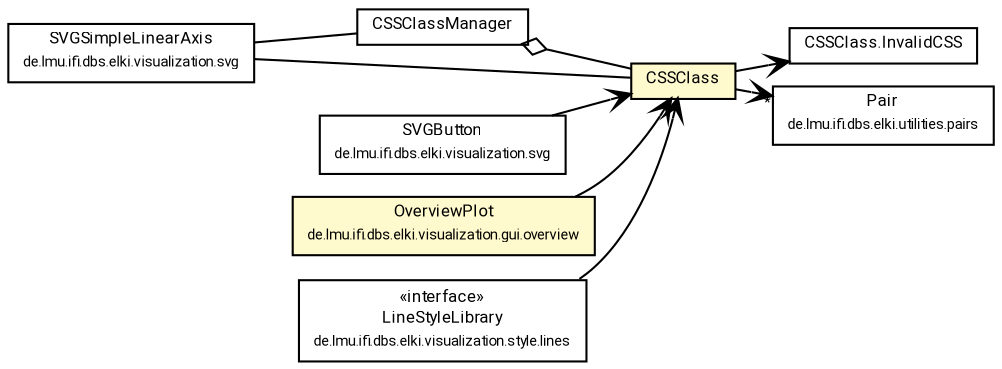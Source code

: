 #!/usr/local/bin/dot
#
# Class diagram 
# Generated by UMLGraph version R5_7_2-60-g0e99a6 (http://www.spinellis.gr/umlgraph/)
#

digraph G {
	graph [fontnames="svg"]
	edge [fontname="Roboto",fontsize=7,labelfontname="Roboto",labelfontsize=7,color="black"];
	node [fontname="Roboto",fontcolor="black",fontsize=8,shape=plaintext,margin=0,width=0,height=0];
	nodesep=0.15;
	ranksep=0.25;
	rankdir=LR;
	// de.lmu.ifi.dbs.elki.visualization.css.CSSClassManager
	c2202487 [label=<<table title="de.lmu.ifi.dbs.elki.visualization.css.CSSClassManager" border="0" cellborder="1" cellspacing="0" cellpadding="2" href="CSSClassManager.html" target="_parent">
		<tr><td><table border="0" cellspacing="0" cellpadding="1">
		<tr><td align="center" balign="center"> <font face="Roboto">CSSClassManager</font> </td></tr>
		</table></td></tr>
		</table>>, URL="CSSClassManager.html"];
	// de.lmu.ifi.dbs.elki.visualization.css.CSSClass
	c2202489 [label=<<table title="de.lmu.ifi.dbs.elki.visualization.css.CSSClass" border="0" cellborder="1" cellspacing="0" cellpadding="2" bgcolor="lemonChiffon" href="CSSClass.html" target="_parent">
		<tr><td><table border="0" cellspacing="0" cellpadding="1">
		<tr><td align="center" balign="center"> <font face="Roboto">CSSClass</font> </td></tr>
		</table></td></tr>
		</table>>, URL="CSSClass.html"];
	// de.lmu.ifi.dbs.elki.visualization.css.CSSClass.InvalidCSS
	c2202490 [label=<<table title="de.lmu.ifi.dbs.elki.visualization.css.CSSClass.InvalidCSS" border="0" cellborder="1" cellspacing="0" cellpadding="2" href="CSSClass.InvalidCSS.html" target="_parent">
		<tr><td><table border="0" cellspacing="0" cellpadding="1">
		<tr><td align="center" balign="center"> <font face="Roboto">CSSClass.InvalidCSS</font> </td></tr>
		</table></td></tr>
		</table>>, URL="CSSClass.InvalidCSS.html"];
	// de.lmu.ifi.dbs.elki.visualization.svg.SVGSimpleLinearAxis
	c2202510 [label=<<table title="de.lmu.ifi.dbs.elki.visualization.svg.SVGSimpleLinearAxis" border="0" cellborder="1" cellspacing="0" cellpadding="2" href="../svg/SVGSimpleLinearAxis.html" target="_parent">
		<tr><td><table border="0" cellspacing="0" cellpadding="1">
		<tr><td align="center" balign="center"> <font face="Roboto">SVGSimpleLinearAxis</font> </td></tr>
		<tr><td align="center" balign="center"> <font face="Roboto" point-size="7.0">de.lmu.ifi.dbs.elki.visualization.svg</font> </td></tr>
		</table></td></tr>
		</table>>, URL="../svg/SVGSimpleLinearAxis.html"];
	// de.lmu.ifi.dbs.elki.visualization.svg.SVGButton
	c2202516 [label=<<table title="de.lmu.ifi.dbs.elki.visualization.svg.SVGButton" border="0" cellborder="1" cellspacing="0" cellpadding="2" href="../svg/SVGButton.html" target="_parent">
		<tr><td><table border="0" cellspacing="0" cellpadding="1">
		<tr><td align="center" balign="center"> <font face="Roboto">SVGButton</font> </td></tr>
		<tr><td align="center" balign="center"> <font face="Roboto" point-size="7.0">de.lmu.ifi.dbs.elki.visualization.svg</font> </td></tr>
		</table></td></tr>
		</table>>, URL="../svg/SVGButton.html"];
	// de.lmu.ifi.dbs.elki.visualization.gui.overview.OverviewPlot
	c2202535 [label=<<table title="de.lmu.ifi.dbs.elki.visualization.gui.overview.OverviewPlot" border="0" cellborder="1" cellspacing="0" cellpadding="2" bgcolor="LemonChiffon" href="../gui/overview/OverviewPlot.html" target="_parent">
		<tr><td><table border="0" cellspacing="0" cellpadding="1">
		<tr><td align="center" balign="center"> <font face="Roboto">OverviewPlot</font> </td></tr>
		<tr><td align="center" balign="center"> <font face="Roboto" point-size="7.0">de.lmu.ifi.dbs.elki.visualization.gui.overview</font> </td></tr>
		</table></td></tr>
		</table>>, URL="../gui/overview/OverviewPlot.html"];
	// de.lmu.ifi.dbs.elki.visualization.style.lines.LineStyleLibrary
	c2202570 [label=<<table title="de.lmu.ifi.dbs.elki.visualization.style.lines.LineStyleLibrary" border="0" cellborder="1" cellspacing="0" cellpadding="2" href="../style/lines/LineStyleLibrary.html" target="_parent">
		<tr><td><table border="0" cellspacing="0" cellpadding="1">
		<tr><td align="center" balign="center"> &#171;interface&#187; </td></tr>
		<tr><td align="center" balign="center"> <font face="Roboto">LineStyleLibrary</font> </td></tr>
		<tr><td align="center" balign="center"> <font face="Roboto" point-size="7.0">de.lmu.ifi.dbs.elki.visualization.style.lines</font> </td></tr>
		</table></td></tr>
		</table>>, URL="../style/lines/LineStyleLibrary.html"];
	// de.lmu.ifi.dbs.elki.utilities.pairs.Pair<FIRST, SECOND>
	c2204266 [label=<<table title="de.lmu.ifi.dbs.elki.utilities.pairs.Pair" border="0" cellborder="1" cellspacing="0" cellpadding="2" href="../../utilities/pairs/Pair.html" target="_parent">
		<tr><td><table border="0" cellspacing="0" cellpadding="1">
		<tr><td align="center" balign="center"> <font face="Roboto">Pair</font> </td></tr>
		<tr><td align="center" balign="center"> <font face="Roboto" point-size="7.0">de.lmu.ifi.dbs.elki.utilities.pairs</font> </td></tr>
		</table></td></tr>
		</table>>, URL="../../utilities/pairs/Pair.html"];
	// de.lmu.ifi.dbs.elki.visualization.css.CSSClassManager has de.lmu.ifi.dbs.elki.visualization.css.CSSClass
	c2202487 -> c2202489 [arrowhead=none,arrowtail=ediamond,dir=back,weight=4];
	// de.lmu.ifi.dbs.elki.visualization.css.CSSClass navassoc de.lmu.ifi.dbs.elki.visualization.css.CSSClass.InvalidCSS
	c2202489 -> c2202490 [arrowhead=open,weight=1];
	// de.lmu.ifi.dbs.elki.visualization.svg.SVGSimpleLinearAxis assoc de.lmu.ifi.dbs.elki.visualization.css.CSSClass
	c2202510 -> c2202489 [arrowhead=none,weight=2];
	// de.lmu.ifi.dbs.elki.visualization.svg.SVGSimpleLinearAxis assoc de.lmu.ifi.dbs.elki.visualization.css.CSSClassManager
	c2202510 -> c2202487 [arrowhead=none,weight=2];
	// de.lmu.ifi.dbs.elki.visualization.style.lines.LineStyleLibrary navassoc de.lmu.ifi.dbs.elki.visualization.css.CSSClass
	c2202570 -> c2202489 [arrowhead=open,weight=1];
	// de.lmu.ifi.dbs.elki.visualization.css.CSSClass navassoc de.lmu.ifi.dbs.elki.utilities.pairs.Pair<FIRST, SECOND>
	c2202489 -> c2204266 [arrowhead=open,weight=1,headlabel="*"];
	// de.lmu.ifi.dbs.elki.visualization.svg.SVGButton navassoc de.lmu.ifi.dbs.elki.visualization.css.CSSClass
	c2202516 -> c2202489 [arrowhead=open,weight=1];
	// de.lmu.ifi.dbs.elki.visualization.gui.overview.OverviewPlot navassoc de.lmu.ifi.dbs.elki.visualization.css.CSSClass
	c2202535 -> c2202489 [arrowhead=open,weight=1];
}

